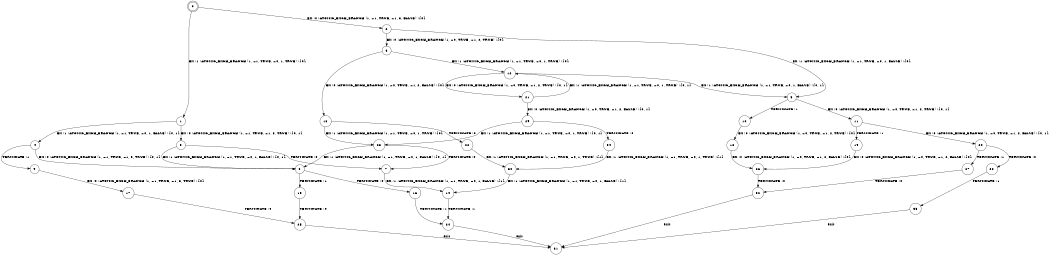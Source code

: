 digraph BCG {
size = "7, 10.5";
center = TRUE;
node [shape = circle];
0 [peripheries = 2];
0 -> 1 [label = "EX !1 !ATOMIC_EXCH_BRANCH (1, +1, TRUE, +0, 1, TRUE) !{0}"];
0 -> 2 [label = "EX !0 !ATOMIC_EXCH_BRANCH (1, +1, TRUE, +1, 3, FALSE) !{0}"];
1 -> 3 [label = "EX !0 !ATOMIC_EXCH_BRANCH (1, +1, TRUE, +1, 3, TRUE) !{0, 1}"];
1 -> 4 [label = "EX !1 !ATOMIC_EXCH_BRANCH (1, +1, TRUE, +0, 1, FALSE) !{0, 1}"];
2 -> 5 [label = "EX !1 !ATOMIC_EXCH_BRANCH (1, +1, TRUE, +0, 1, FALSE) !{0}"];
2 -> 6 [label = "EX !0 !ATOMIC_EXCH_BRANCH (1, +0, TRUE, +1, 2, TRUE) !{0}"];
3 -> 7 [label = "TERMINATE !0"];
3 -> 8 [label = "EX !1 !ATOMIC_EXCH_BRANCH (1, +1, TRUE, +0, 1, FALSE) !{0, 1}"];
4 -> 9 [label = "TERMINATE !1"];
4 -> 8 [label = "EX !0 !ATOMIC_EXCH_BRANCH (1, +1, TRUE, +1, 3, TRUE) !{0, 1}"];
5 -> 10 [label = "TERMINATE !1"];
5 -> 11 [label = "EX !0 !ATOMIC_EXCH_BRANCH (1, +0, TRUE, +1, 2, TRUE) !{0, 1}"];
6 -> 12 [label = "EX !1 !ATOMIC_EXCH_BRANCH (1, +1, TRUE, +0, 1, TRUE) !{0}"];
6 -> 13 [label = "EX !0 !ATOMIC_EXCH_BRANCH (1, +0, TRUE, +1, 2, FALSE) !{0}"];
7 -> 14 [label = "EX !1 !ATOMIC_EXCH_BRANCH (1, +1, TRUE, +0, 1, FALSE) !{1}"];
8 -> 15 [label = "TERMINATE !1"];
8 -> 16 [label = "TERMINATE !0"];
9 -> 17 [label = "EX !0 !ATOMIC_EXCH_BRANCH (1, +1, TRUE, +1, 3, TRUE) !{0}"];
10 -> 18 [label = "EX !0 !ATOMIC_EXCH_BRANCH (1, +0, TRUE, +1, 2, TRUE) !{0}"];
11 -> 19 [label = "TERMINATE !1"];
11 -> 20 [label = "EX !0 !ATOMIC_EXCH_BRANCH (1, +0, TRUE, +1, 2, FALSE) !{0, 1}"];
12 -> 5 [label = "EX !1 !ATOMIC_EXCH_BRANCH (1, +1, TRUE, +0, 1, FALSE) !{0, 1}"];
12 -> 21 [label = "EX !0 !ATOMIC_EXCH_BRANCH (1, +0, TRUE, +1, 2, TRUE) !{0, 1}"];
13 -> 22 [label = "TERMINATE !0"];
13 -> 23 [label = "EX !1 !ATOMIC_EXCH_BRANCH (1, +1, TRUE, +0, 1, TRUE) !{0}"];
14 -> 24 [label = "TERMINATE !1"];
15 -> 25 [label = "TERMINATE !0"];
16 -> 24 [label = "TERMINATE !1"];
17 -> 25 [label = "TERMINATE !0"];
18 -> 26 [label = "EX !0 !ATOMIC_EXCH_BRANCH (1, +0, TRUE, +1, 2, FALSE) !{0}"];
19 -> 26 [label = "EX !0 !ATOMIC_EXCH_BRANCH (1, +0, TRUE, +1, 2, FALSE) !{0}"];
20 -> 27 [label = "TERMINATE !1"];
20 -> 28 [label = "TERMINATE !0"];
21 -> 12 [label = "EX !1 !ATOMIC_EXCH_BRANCH (1, +1, TRUE, +0, 1, TRUE) !{0, 1}"];
21 -> 29 [label = "EX !0 !ATOMIC_EXCH_BRANCH (1, +0, TRUE, +1, 2, FALSE) !{0, 1}"];
22 -> 30 [label = "EX !1 !ATOMIC_EXCH_BRANCH (1, +1, TRUE, +0, 1, TRUE) !{1}"];
23 -> 7 [label = "TERMINATE !0"];
23 -> 8 [label = "EX !1 !ATOMIC_EXCH_BRANCH (1, +1, TRUE, +0, 1, FALSE) !{0, 1}"];
24 -> 31 [label = "exit"];
25 -> 31 [label = "exit"];
26 -> 32 [label = "TERMINATE !0"];
27 -> 32 [label = "TERMINATE !0"];
28 -> 33 [label = "TERMINATE !1"];
29 -> 34 [label = "TERMINATE !0"];
29 -> 23 [label = "EX !1 !ATOMIC_EXCH_BRANCH (1, +1, TRUE, +0, 1, TRUE) !{0, 1}"];
30 -> 14 [label = "EX !1 !ATOMIC_EXCH_BRANCH (1, +1, TRUE, +0, 1, FALSE) !{1}"];
32 -> 31 [label = "exit"];
33 -> 31 [label = "exit"];
34 -> 30 [label = "EX !1 !ATOMIC_EXCH_BRANCH (1, +1, TRUE, +0, 1, TRUE) !{1}"];
}
